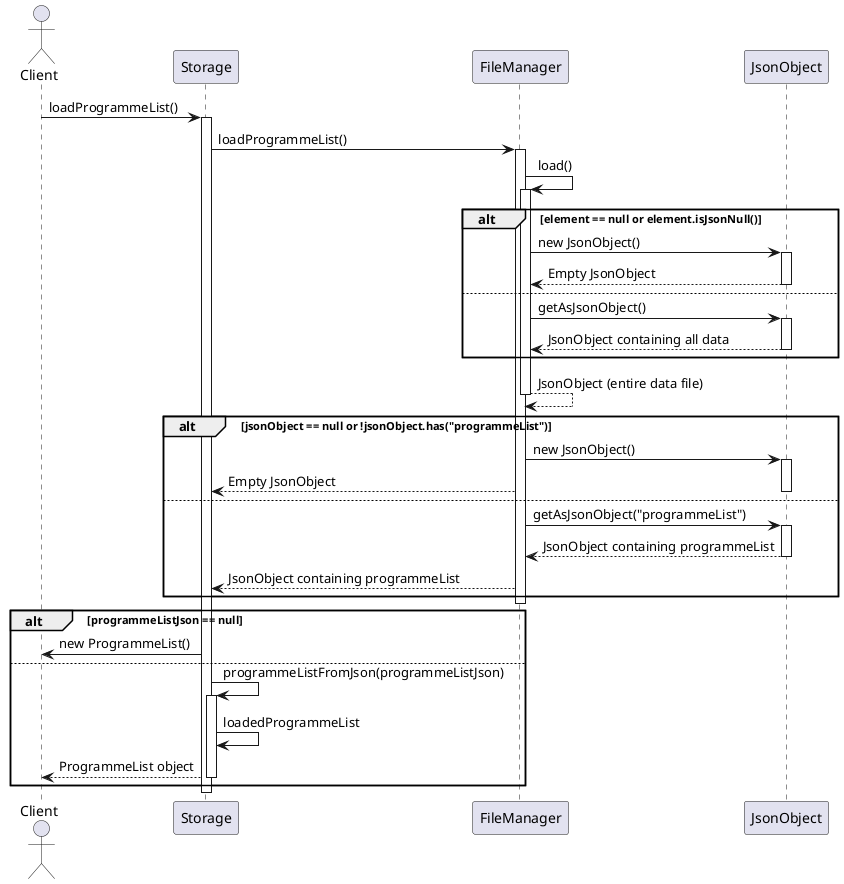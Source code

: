 @startuml

actor Client

Client -> Storage : loadProgrammeList()
activate Storage

Storage -> FileManager : loadProgrammeList()
activate FileManager

FileManager -> FileManager : load()
activate FileManager
alt element == null or element.isJsonNull()
    FileManager -> JsonObject : new JsonObject()
    activate JsonObject
    JsonObject --> FileManager : Empty JsonObject
    deactivate JsonObject
else
    FileManager -> JsonObject : getAsJsonObject()
    activate JsonObject
    JsonObject --> FileManager : JsonObject containing all data
    deactivate JsonObject
end

FileManager --> FileManager : JsonObject (entire data file)
deactivate FileManager

alt jsonObject == null or !jsonObject.has("programmeList")
    FileManager -> JsonObject : new JsonObject()
    activate JsonObject
    FileManager --> Storage : Empty JsonObject
    deactivate JsonObject
else
    FileManager -> JsonObject : getAsJsonObject("programmeList")
    activate JsonObject
    JsonObject --> FileManager : JsonObject containing programmeList
    deactivate JsonObject
    FileManager --> Storage : JsonObject containing programmeList
end
deactivate FileManager

alt programmeListJson == null
    Storage -> Client : new ProgrammeList()
else
    Storage -> Storage : programmeListFromJson(programmeListJson)
    activate Storage
    Storage -> Storage : loadedProgrammeList
    Storage --> Client : ProgrammeList object
    deactivate Storage
end
deactivate Storage

@enduml
